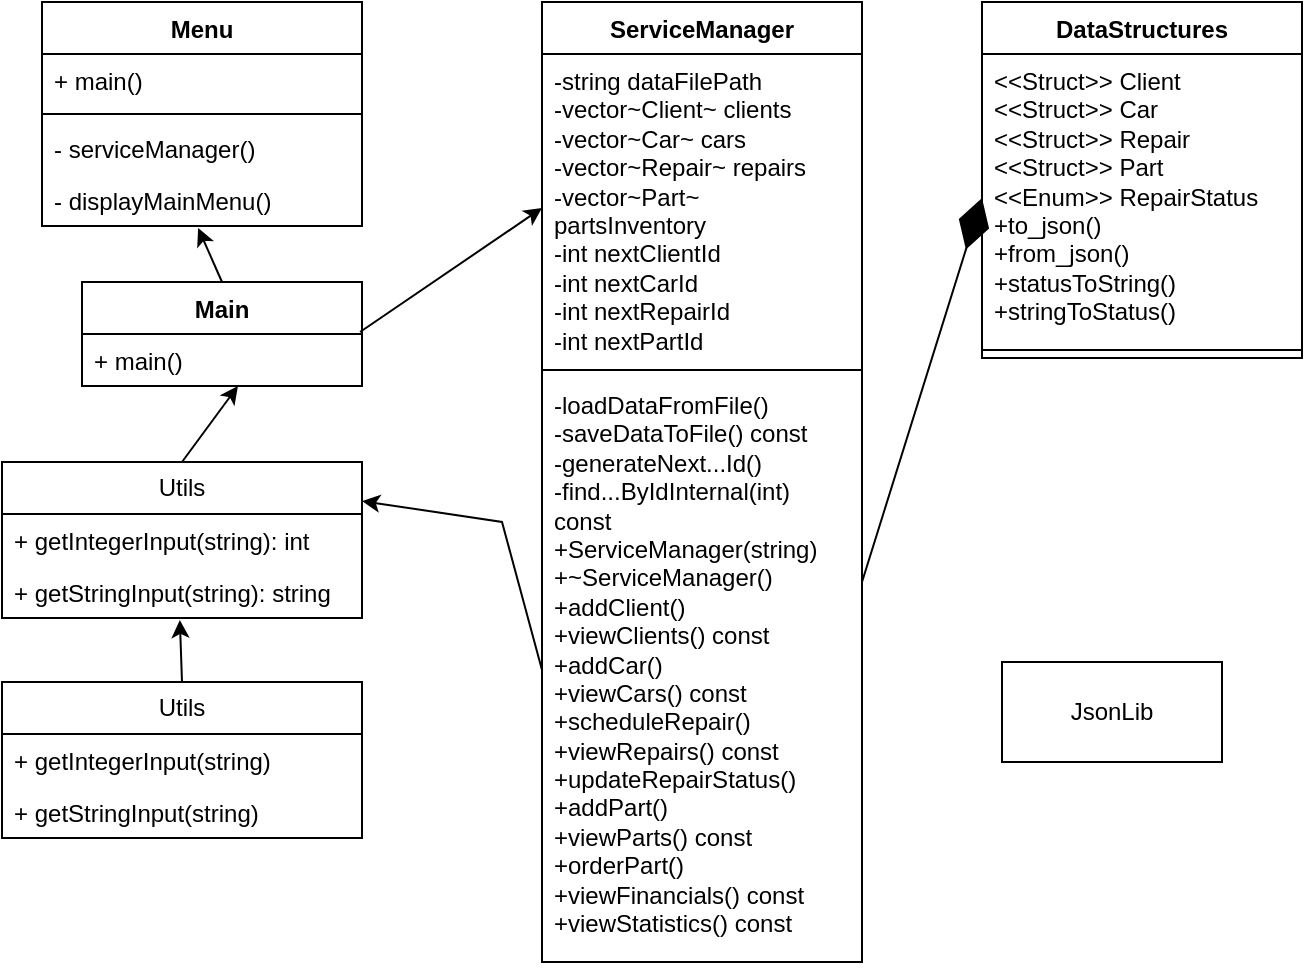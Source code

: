<mxfile version="27.1.1">
  <diagram name="Сторінка-1" id="9oCG8kmTqNMSUX1Invlx">
    <mxGraphModel dx="960" dy="572" grid="1" gridSize="10" guides="1" tooltips="1" connect="1" arrows="1" fold="1" page="1" pageScale="1" pageWidth="827" pageHeight="1169" math="0" shadow="0">
      <root>
        <mxCell id="0" />
        <mxCell id="1" parent="0" />
        <mxCell id="fwhGk6dTN_KpZu4werMf-2" value="Utils" style="swimlane;fontStyle=0;childLayout=stackLayout;horizontal=1;startSize=26;fillColor=none;horizontalStack=0;resizeParent=1;resizeParentMax=0;resizeLast=0;collapsible=1;marginBottom=0;whiteSpace=wrap;html=1;" vertex="1" parent="1">
          <mxGeometry x="110" y="310" width="180" height="78" as="geometry" />
        </mxCell>
        <mxCell id="fwhGk6dTN_KpZu4werMf-3" value="+ getIntegerInput(string): int" style="text;strokeColor=none;fillColor=none;align=left;verticalAlign=top;spacingLeft=4;spacingRight=4;overflow=hidden;rotatable=0;points=[[0,0.5],[1,0.5]];portConstraint=eastwest;whiteSpace=wrap;html=1;" vertex="1" parent="fwhGk6dTN_KpZu4werMf-2">
          <mxGeometry y="26" width="180" height="26" as="geometry" />
        </mxCell>
        <mxCell id="fwhGk6dTN_KpZu4werMf-5" value="+ getStringInput(string): string" style="text;strokeColor=none;fillColor=none;align=left;verticalAlign=top;spacingLeft=4;spacingRight=4;overflow=hidden;rotatable=0;points=[[0,0.5],[1,0.5]];portConstraint=eastwest;whiteSpace=wrap;html=1;" vertex="1" parent="fwhGk6dTN_KpZu4werMf-2">
          <mxGeometry y="52" width="180" height="26" as="geometry" />
        </mxCell>
        <mxCell id="fwhGk6dTN_KpZu4werMf-6" value="Main" style="swimlane;fontStyle=1;align=center;verticalAlign=top;childLayout=stackLayout;horizontal=1;startSize=26;horizontalStack=0;resizeParent=1;resizeParentMax=0;resizeLast=0;collapsible=1;marginBottom=0;whiteSpace=wrap;html=1;" vertex="1" parent="1">
          <mxGeometry x="150" y="220" width="140" height="52" as="geometry" />
        </mxCell>
        <mxCell id="fwhGk6dTN_KpZu4werMf-9" value="+ main()" style="text;strokeColor=none;fillColor=none;align=left;verticalAlign=top;spacingLeft=4;spacingRight=4;overflow=hidden;rotatable=0;points=[[0,0.5],[1,0.5]];portConstraint=eastwest;whiteSpace=wrap;html=1;" vertex="1" parent="fwhGk6dTN_KpZu4werMf-6">
          <mxGeometry y="26" width="140" height="26" as="geometry" />
        </mxCell>
        <mxCell id="fwhGk6dTN_KpZu4werMf-10" value="Menu" style="swimlane;fontStyle=1;align=center;verticalAlign=top;childLayout=stackLayout;horizontal=1;startSize=26;horizontalStack=0;resizeParent=1;resizeParentMax=0;resizeLast=0;collapsible=1;marginBottom=0;whiteSpace=wrap;html=1;" vertex="1" parent="1">
          <mxGeometry x="130" y="80" width="160" height="112" as="geometry" />
        </mxCell>
        <mxCell id="fwhGk6dTN_KpZu4werMf-11" value="+ main()" style="text;strokeColor=none;fillColor=none;align=left;verticalAlign=top;spacingLeft=4;spacingRight=4;overflow=hidden;rotatable=0;points=[[0,0.5],[1,0.5]];portConstraint=eastwest;whiteSpace=wrap;html=1;" vertex="1" parent="fwhGk6dTN_KpZu4werMf-10">
          <mxGeometry y="26" width="160" height="26" as="geometry" />
        </mxCell>
        <mxCell id="fwhGk6dTN_KpZu4werMf-12" value="" style="line;strokeWidth=1;fillColor=none;align=left;verticalAlign=middle;spacingTop=-1;spacingLeft=3;spacingRight=3;rotatable=0;labelPosition=right;points=[];portConstraint=eastwest;strokeColor=inherit;" vertex="1" parent="fwhGk6dTN_KpZu4werMf-10">
          <mxGeometry y="52" width="160" height="8" as="geometry" />
        </mxCell>
        <mxCell id="fwhGk6dTN_KpZu4werMf-13" value="- serviceManager()" style="text;strokeColor=none;fillColor=none;align=left;verticalAlign=top;spacingLeft=4;spacingRight=4;overflow=hidden;rotatable=0;points=[[0,0.5],[1,0.5]];portConstraint=eastwest;whiteSpace=wrap;html=1;" vertex="1" parent="fwhGk6dTN_KpZu4werMf-10">
          <mxGeometry y="60" width="160" height="26" as="geometry" />
        </mxCell>
        <mxCell id="fwhGk6dTN_KpZu4werMf-4" value="- displayMainMenu()" style="text;strokeColor=none;fillColor=none;align=left;verticalAlign=top;spacingLeft=4;spacingRight=4;overflow=hidden;rotatable=0;points=[[0,0.5],[1,0.5]];portConstraint=eastwest;whiteSpace=wrap;html=1;" vertex="1" parent="fwhGk6dTN_KpZu4werMf-10">
          <mxGeometry y="86" width="160" height="26" as="geometry" />
        </mxCell>
        <mxCell id="fwhGk6dTN_KpZu4werMf-14" value="Utils" style="swimlane;fontStyle=0;childLayout=stackLayout;horizontal=1;startSize=26;fillColor=none;horizontalStack=0;resizeParent=1;resizeParentMax=0;resizeLast=0;collapsible=1;marginBottom=0;whiteSpace=wrap;html=1;" vertex="1" parent="1">
          <mxGeometry x="110" y="420" width="180" height="78" as="geometry" />
        </mxCell>
        <mxCell id="fwhGk6dTN_KpZu4werMf-15" value="+ getIntegerInput(string)" style="text;strokeColor=none;fillColor=none;align=left;verticalAlign=top;spacingLeft=4;spacingRight=4;overflow=hidden;rotatable=0;points=[[0,0.5],[1,0.5]];portConstraint=eastwest;whiteSpace=wrap;html=1;" vertex="1" parent="fwhGk6dTN_KpZu4werMf-14">
          <mxGeometry y="26" width="180" height="26" as="geometry" />
        </mxCell>
        <mxCell id="fwhGk6dTN_KpZu4werMf-16" value="+ getStringInput(string)" style="text;strokeColor=none;fillColor=none;align=left;verticalAlign=top;spacingLeft=4;spacingRight=4;overflow=hidden;rotatable=0;points=[[0,0.5],[1,0.5]];portConstraint=eastwest;whiteSpace=wrap;html=1;" vertex="1" parent="fwhGk6dTN_KpZu4werMf-14">
          <mxGeometry y="52" width="180" height="26" as="geometry" />
        </mxCell>
        <mxCell id="fwhGk6dTN_KpZu4werMf-18" value="ServiceManager" style="swimlane;fontStyle=1;align=center;verticalAlign=top;childLayout=stackLayout;horizontal=1;startSize=26;horizontalStack=0;resizeParent=1;resizeParentMax=0;resizeLast=0;collapsible=1;marginBottom=0;whiteSpace=wrap;html=1;" vertex="1" parent="1">
          <mxGeometry x="380" y="80" width="160" height="480" as="geometry" />
        </mxCell>
        <mxCell id="fwhGk6dTN_KpZu4werMf-19" value="-string dataFilePath&lt;br/&gt;        -vector~Client~ clients&lt;br/&gt;        -vector~Car~ cars&lt;br/&gt;        -vector~Repair~ repairs&lt;br/&gt;        -vector~Part~ partsInventory&lt;br/&gt;        -int nextClientId&lt;br/&gt;        -int nextCarId&lt;br/&gt;        -int nextRepairId&lt;br/&gt;        -int nextPartId" style="text;strokeColor=none;fillColor=none;align=left;verticalAlign=top;spacingLeft=4;spacingRight=4;overflow=hidden;rotatable=0;points=[[0,0.5],[1,0.5]];portConstraint=eastwest;whiteSpace=wrap;html=1;" vertex="1" parent="fwhGk6dTN_KpZu4werMf-18">
          <mxGeometry y="26" width="160" height="154" as="geometry" />
        </mxCell>
        <mxCell id="fwhGk6dTN_KpZu4werMf-20" value="" style="line;strokeWidth=1;fillColor=none;align=left;verticalAlign=middle;spacingTop=-1;spacingLeft=3;spacingRight=3;rotatable=0;labelPosition=right;points=[];portConstraint=eastwest;strokeColor=inherit;" vertex="1" parent="fwhGk6dTN_KpZu4werMf-18">
          <mxGeometry y="180" width="160" height="8" as="geometry" />
        </mxCell>
        <mxCell id="fwhGk6dTN_KpZu4werMf-21" value="-loadDataFromFile()&lt;br/&gt;        -saveDataToFile() const&lt;br/&gt;        -generateNext...Id()&lt;br/&gt;        -find...ByIdInternal(int) const&lt;br/&gt;        +ServiceManager(string)&lt;br/&gt;        +~ServiceManager()&lt;br/&gt;        +addClient()&lt;br/&gt;        +viewClients() const&lt;br/&gt;        +addCar()&lt;br/&gt;        +viewCars() const&lt;br/&gt;        +scheduleRepair()&lt;br/&gt;        +viewRepairs() const&lt;br/&gt;        +updateRepairStatus()&lt;br/&gt;        +addPart()&lt;br/&gt;        +viewParts() const&lt;br/&gt;        +orderPart()&lt;br/&gt;        +viewFinancials() const&lt;br/&gt;        +viewStatistics() const" style="text;strokeColor=none;fillColor=none;align=left;verticalAlign=top;spacingLeft=4;spacingRight=4;overflow=hidden;rotatable=0;points=[[0,0.5],[1,0.5]];portConstraint=eastwest;whiteSpace=wrap;html=1;" vertex="1" parent="fwhGk6dTN_KpZu4werMf-18">
          <mxGeometry y="188" width="160" height="292" as="geometry" />
        </mxCell>
        <mxCell id="fwhGk6dTN_KpZu4werMf-23" value="DataStructures" style="swimlane;fontStyle=1;align=center;verticalAlign=top;childLayout=stackLayout;horizontal=1;startSize=26;horizontalStack=0;resizeParent=1;resizeParentMax=0;resizeLast=0;collapsible=1;marginBottom=0;whiteSpace=wrap;html=1;" vertex="1" parent="1">
          <mxGeometry x="600" y="80" width="160" height="178" as="geometry" />
        </mxCell>
        <mxCell id="fwhGk6dTN_KpZu4werMf-24" value="&lt;meta charset=&quot;utf-8&quot;&gt;&amp;lt;&amp;lt;Struct&amp;gt;&amp;gt; Client&#xa;        &amp;lt;&amp;lt;Struct&amp;gt;&amp;gt; Car&#xa;        &amp;lt;&amp;lt;Struct&amp;gt;&amp;gt; Repair&#xa;        &amp;lt;&amp;lt;Struct&amp;gt;&amp;gt; Part&#xa;        &amp;lt;&amp;lt;Enum&amp;gt;&amp;gt; RepairStatus&#xa;        +to_json()&#xa;        +from_json()&#xa;        +statusToString()&#xa;        +stringToStatus()" style="text;strokeColor=none;fillColor=none;align=left;verticalAlign=top;spacingLeft=4;spacingRight=4;overflow=hidden;rotatable=0;points=[[0,0.5],[1,0.5]];portConstraint=eastwest;whiteSpace=wrap;html=1;" vertex="1" parent="fwhGk6dTN_KpZu4werMf-23">
          <mxGeometry y="26" width="160" height="144" as="geometry" />
        </mxCell>
        <mxCell id="fwhGk6dTN_KpZu4werMf-25" value="" style="line;strokeWidth=1;fillColor=none;align=left;verticalAlign=middle;spacingTop=-1;spacingLeft=3;spacingRight=3;rotatable=0;labelPosition=right;points=[];portConstraint=eastwest;strokeColor=inherit;" vertex="1" parent="fwhGk6dTN_KpZu4werMf-23">
          <mxGeometry y="170" width="160" height="8" as="geometry" />
        </mxCell>
        <mxCell id="fwhGk6dTN_KpZu4werMf-27" value="" style="endArrow=classic;html=1;rounded=0;exitX=0.5;exitY=0;exitDx=0;exitDy=0;entryX=0.494;entryY=1.038;entryDx=0;entryDy=0;entryPerimeter=0;" edge="1" parent="1" source="fwhGk6dTN_KpZu4werMf-14" target="fwhGk6dTN_KpZu4werMf-5">
          <mxGeometry width="50" height="50" relative="1" as="geometry">
            <mxPoint x="390" y="250" as="sourcePoint" />
            <mxPoint x="440" y="200" as="targetPoint" />
          </mxGeometry>
        </mxCell>
        <mxCell id="fwhGk6dTN_KpZu4werMf-28" value="" style="endArrow=classic;html=1;rounded=0;exitX=0.5;exitY=0;exitDx=0;exitDy=0;entryX=0.557;entryY=1;entryDx=0;entryDy=0;entryPerimeter=0;" edge="1" parent="1" source="fwhGk6dTN_KpZu4werMf-2" target="fwhGk6dTN_KpZu4werMf-9">
          <mxGeometry width="50" height="50" relative="1" as="geometry">
            <mxPoint x="390" y="250" as="sourcePoint" />
            <mxPoint x="440" y="200" as="targetPoint" />
          </mxGeometry>
        </mxCell>
        <mxCell id="fwhGk6dTN_KpZu4werMf-29" value="" style="endArrow=classic;html=1;rounded=0;exitX=0.5;exitY=0;exitDx=0;exitDy=0;entryX=0.488;entryY=1.038;entryDx=0;entryDy=0;entryPerimeter=0;" edge="1" parent="1" source="fwhGk6dTN_KpZu4werMf-6" target="fwhGk6dTN_KpZu4werMf-4">
          <mxGeometry width="50" height="50" relative="1" as="geometry">
            <mxPoint x="390" y="250" as="sourcePoint" />
            <mxPoint x="440" y="200" as="targetPoint" />
          </mxGeometry>
        </mxCell>
        <mxCell id="fwhGk6dTN_KpZu4werMf-30" value="" style="endArrow=classic;html=1;rounded=0;exitX=0.993;exitY=-0.038;exitDx=0;exitDy=0;exitPerimeter=0;entryX=0;entryY=0.5;entryDx=0;entryDy=0;" edge="1" parent="1" source="fwhGk6dTN_KpZu4werMf-9" target="fwhGk6dTN_KpZu4werMf-19">
          <mxGeometry width="50" height="50" relative="1" as="geometry">
            <mxPoint x="330" y="280" as="sourcePoint" />
            <mxPoint x="440" y="360" as="targetPoint" />
          </mxGeometry>
        </mxCell>
        <mxCell id="fwhGk6dTN_KpZu4werMf-31" value="" style="endArrow=classic;html=1;rounded=0;exitX=0;exitY=0.5;exitDx=0;exitDy=0;entryX=1;entryY=0.25;entryDx=0;entryDy=0;" edge="1" parent="1" source="fwhGk6dTN_KpZu4werMf-21" target="fwhGk6dTN_KpZu4werMf-2">
          <mxGeometry width="50" height="50" relative="1" as="geometry">
            <mxPoint x="390" y="270" as="sourcePoint" />
            <mxPoint x="440" y="220" as="targetPoint" />
            <Array as="points">
              <mxPoint x="360" y="340" />
            </Array>
          </mxGeometry>
        </mxCell>
        <mxCell id="fwhGk6dTN_KpZu4werMf-32" value="" style="endArrow=diamondThin;endFill=1;endSize=24;html=1;rounded=0;exitX=1;exitY=0.5;exitDx=0;exitDy=0;entryX=0;entryY=0.5;entryDx=0;entryDy=0;" edge="1" parent="1" source="fwhGk6dTN_KpZu4werMf-19" target="fwhGk6dTN_KpZu4werMf-24">
          <mxGeometry width="160" relative="1" as="geometry">
            <mxPoint x="330" y="290" as="sourcePoint" />
            <mxPoint x="590" y="210" as="targetPoint" />
            <Array as="points">
              <mxPoint x="540" y="370" />
            </Array>
          </mxGeometry>
        </mxCell>
        <mxCell id="fwhGk6dTN_KpZu4werMf-35" value="JsonLib" style="html=1;whiteSpace=wrap;" vertex="1" parent="1">
          <mxGeometry x="610" y="410" width="110" height="50" as="geometry" />
        </mxCell>
      </root>
    </mxGraphModel>
  </diagram>
</mxfile>
